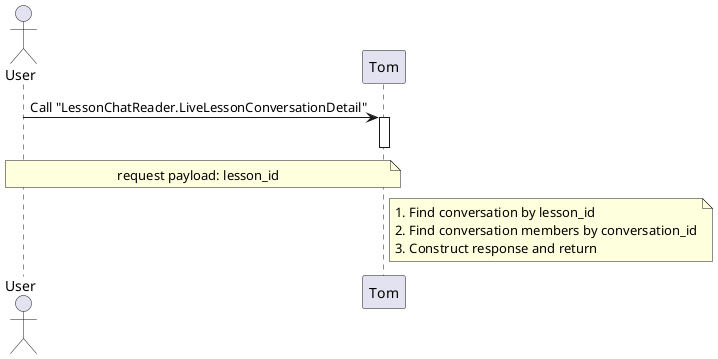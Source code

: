 
@startuml lesson_chat_detail
hide circle

actor User as User order 10
participant Tom as Tom order 40
User -> Tom:  Call "LessonChatReader.LiveLessonConversationDetail"
note over User,Tom
request payload: lesson_id
end note
activate Tom
note right Tom
1. Find conversation by lesson_id
2. Find conversation members by conversation_id
3. Construct response and return
end note
deactivate Tom
@enduml